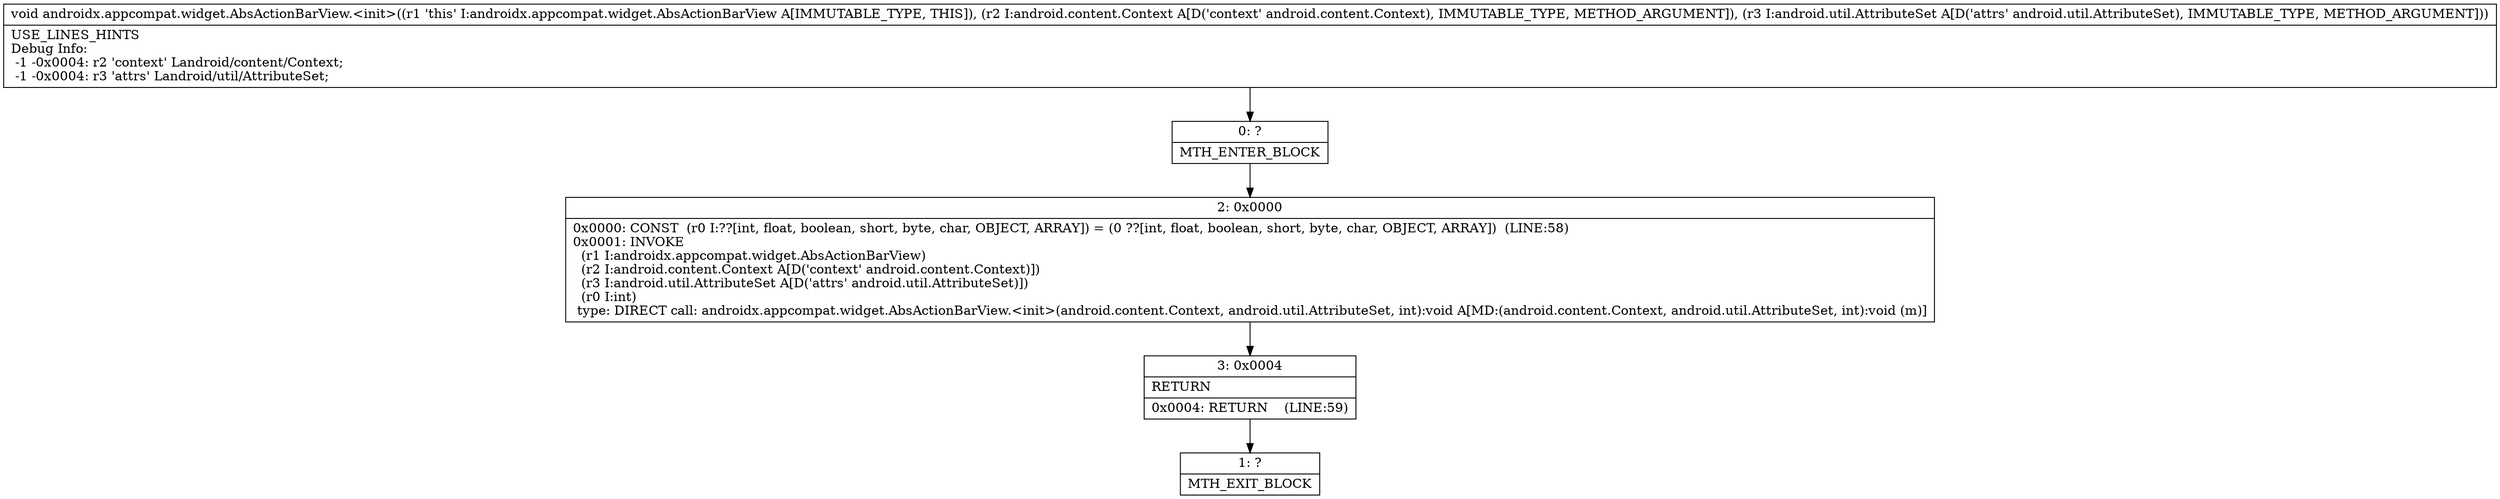 digraph "CFG forandroidx.appcompat.widget.AbsActionBarView.\<init\>(Landroid\/content\/Context;Landroid\/util\/AttributeSet;)V" {
Node_0 [shape=record,label="{0\:\ ?|MTH_ENTER_BLOCK\l}"];
Node_2 [shape=record,label="{2\:\ 0x0000|0x0000: CONST  (r0 I:??[int, float, boolean, short, byte, char, OBJECT, ARRAY]) = (0 ??[int, float, boolean, short, byte, char, OBJECT, ARRAY])  (LINE:58)\l0x0001: INVOKE  \l  (r1 I:androidx.appcompat.widget.AbsActionBarView)\l  (r2 I:android.content.Context A[D('context' android.content.Context)])\l  (r3 I:android.util.AttributeSet A[D('attrs' android.util.AttributeSet)])\l  (r0 I:int)\l type: DIRECT call: androidx.appcompat.widget.AbsActionBarView.\<init\>(android.content.Context, android.util.AttributeSet, int):void A[MD:(android.content.Context, android.util.AttributeSet, int):void (m)]\l}"];
Node_3 [shape=record,label="{3\:\ 0x0004|RETURN\l|0x0004: RETURN    (LINE:59)\l}"];
Node_1 [shape=record,label="{1\:\ ?|MTH_EXIT_BLOCK\l}"];
MethodNode[shape=record,label="{void androidx.appcompat.widget.AbsActionBarView.\<init\>((r1 'this' I:androidx.appcompat.widget.AbsActionBarView A[IMMUTABLE_TYPE, THIS]), (r2 I:android.content.Context A[D('context' android.content.Context), IMMUTABLE_TYPE, METHOD_ARGUMENT]), (r3 I:android.util.AttributeSet A[D('attrs' android.util.AttributeSet), IMMUTABLE_TYPE, METHOD_ARGUMENT]))  | USE_LINES_HINTS\lDebug Info:\l  \-1 \-0x0004: r2 'context' Landroid\/content\/Context;\l  \-1 \-0x0004: r3 'attrs' Landroid\/util\/AttributeSet;\l}"];
MethodNode -> Node_0;Node_0 -> Node_2;
Node_2 -> Node_3;
Node_3 -> Node_1;
}


